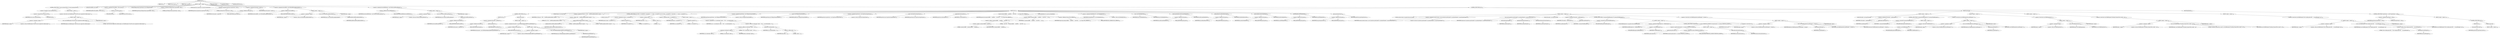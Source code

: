 digraph "parse" {  
"145" [label = <(METHOD,parse)<SUB>120</SUB>> ]
"4" [label = <(PARAM,this)<SUB>120</SUB>> ]
"146" [label = <(PARAM,Project project)<SUB>120</SUB>> ]
"147" [label = <(PARAM,Object source)<SUB>120</SUB>> ]
"148" [label = <(BLOCK,&lt;empty&gt;,&lt;empty&gt;)<SUB>120</SUB>> ]
"149" [label = <(CONTROL_STRUCTURE,if (!(source instanceof File)),if (!(source instanceof File)))<SUB>121</SUB>> ]
"150" [label = <(&lt;operator&gt;.logicalNot,!(source instanceof File))<SUB>121</SUB>> ]
"151" [label = <(&lt;operator&gt;.instanceOf,source instanceof File)<SUB>121</SUB>> ]
"152" [label = <(IDENTIFIER,source,source instanceof File)<SUB>121</SUB>> ]
"153" [label = <(TYPE_REF,File,File)<SUB>121</SUB>> ]
"154" [label = <(BLOCK,&lt;empty&gt;,&lt;empty&gt;)<SUB>121</SUB>> ]
"155" [label = <(&lt;operator&gt;.throw,throw new BuildException(&quot;Only File source supported by default plugin&quot;);)<SUB>122</SUB>> ]
"156" [label = <(BLOCK,&lt;empty&gt;,&lt;empty&gt;)<SUB>122</SUB>> ]
"157" [label = <(&lt;operator&gt;.assignment,&lt;empty&gt;)> ]
"158" [label = <(IDENTIFIER,$obj0,&lt;empty&gt;)> ]
"159" [label = <(&lt;operator&gt;.alloc,new BuildException(&quot;Only File source supported by default plugin&quot;))<SUB>122</SUB>> ]
"160" [label = <(&lt;init&gt;,new BuildException(&quot;Only File source supported by default plugin&quot;))<SUB>122</SUB>> ]
"161" [label = <(IDENTIFIER,$obj0,new BuildException(&quot;Only File source supported by default plugin&quot;))> ]
"162" [label = <(LITERAL,&quot;Only File source supported by default plugin&quot;,new BuildException(&quot;Only File source supported by default plugin&quot;))<SUB>122</SUB>> ]
"163" [label = <(IDENTIFIER,$obj0,&lt;empty&gt;)> ]
"164" [label = <(LOCAL,File buildFile: java.io.File)> ]
"165" [label = <(&lt;operator&gt;.assignment,File buildFile = (File) source)<SUB>124</SUB>> ]
"166" [label = <(IDENTIFIER,buildFile,File buildFile = (File) source)<SUB>124</SUB>> ]
"167" [label = <(&lt;operator&gt;.cast,(File) source)<SUB>124</SUB>> ]
"168" [label = <(TYPE_REF,File,File)<SUB>124</SUB>> ]
"169" [label = <(IDENTIFIER,source,(File) source)<SUB>124</SUB>> ]
"8" [label = <(LOCAL,FileInputStream inputStream: java.io.FileInputStream)> ]
"170" [label = <(&lt;operator&gt;.assignment,FileInputStream inputStream = null)<SUB>125</SUB>> ]
"171" [label = <(IDENTIFIER,inputStream,FileInputStream inputStream = null)<SUB>125</SUB>> ]
"172" [label = <(LITERAL,null,FileInputStream inputStream = null)<SUB>125</SUB>> ]
"10" [label = <(LOCAL,InputSource inputSource: org.xml.sax.InputSource)> ]
"173" [label = <(&lt;operator&gt;.assignment,InputSource inputSource = null)<SUB>126</SUB>> ]
"174" [label = <(IDENTIFIER,inputSource,InputSource inputSource = null)<SUB>126</SUB>> ]
"175" [label = <(LITERAL,null,InputSource inputSource = null)<SUB>126</SUB>> ]
"176" [label = <(&lt;operator&gt;.assignment,this.project = project)<SUB>128</SUB>> ]
"177" [label = <(&lt;operator&gt;.fieldAccess,this.project)<SUB>128</SUB>> ]
"3" [label = <(IDENTIFIER,this,this.project = project)<SUB>128</SUB>> ]
"178" [label = <(FIELD_IDENTIFIER,project,project)<SUB>128</SUB>> ]
"179" [label = <(IDENTIFIER,project,this.project = project)<SUB>128</SUB>> ]
"180" [label = <(&lt;operator&gt;.assignment,this.buildFile = new File(buildFile.getAbsolutePath()))<SUB>129</SUB>> ]
"181" [label = <(&lt;operator&gt;.fieldAccess,this.buildFile)<SUB>129</SUB>> ]
"5" [label = <(IDENTIFIER,this,this.buildFile = new File(buildFile.getAbsolutePath()))<SUB>129</SUB>> ]
"182" [label = <(FIELD_IDENTIFIER,buildFile,buildFile)<SUB>129</SUB>> ]
"183" [label = <(BLOCK,&lt;empty&gt;,&lt;empty&gt;)<SUB>129</SUB>> ]
"184" [label = <(&lt;operator&gt;.assignment,&lt;empty&gt;)> ]
"185" [label = <(IDENTIFIER,$obj1,&lt;empty&gt;)> ]
"186" [label = <(&lt;operator&gt;.alloc,new File(buildFile.getAbsolutePath()))<SUB>129</SUB>> ]
"187" [label = <(&lt;init&gt;,new File(buildFile.getAbsolutePath()))<SUB>129</SUB>> ]
"188" [label = <(IDENTIFIER,$obj1,new File(buildFile.getAbsolutePath()))> ]
"189" [label = <(getAbsolutePath,buildFile.getAbsolutePath())<SUB>129</SUB>> ]
"190" [label = <(IDENTIFIER,buildFile,buildFile.getAbsolutePath())<SUB>129</SUB>> ]
"191" [label = <(IDENTIFIER,$obj1,&lt;empty&gt;)> ]
"192" [label = <(&lt;operator&gt;.assignment,this.buildFileParent = new File(this.buildFile.getParent()))<SUB>130</SUB>> ]
"193" [label = <(&lt;operator&gt;.fieldAccess,this.buildFileParent)<SUB>130</SUB>> ]
"194" [label = <(IDENTIFIER,this,this.buildFileParent = new File(this.buildFile.getParent()))<SUB>130</SUB>> ]
"195" [label = <(FIELD_IDENTIFIER,buildFileParent,buildFileParent)<SUB>130</SUB>> ]
"196" [label = <(BLOCK,&lt;empty&gt;,&lt;empty&gt;)<SUB>130</SUB>> ]
"197" [label = <(&lt;operator&gt;.assignment,&lt;empty&gt;)> ]
"198" [label = <(IDENTIFIER,$obj2,&lt;empty&gt;)> ]
"199" [label = <(&lt;operator&gt;.alloc,new File(this.buildFile.getParent()))<SUB>130</SUB>> ]
"200" [label = <(&lt;init&gt;,new File(this.buildFile.getParent()))<SUB>130</SUB>> ]
"201" [label = <(IDENTIFIER,$obj2,new File(this.buildFile.getParent()))> ]
"202" [label = <(getParent,this.buildFile.getParent())<SUB>130</SUB>> ]
"203" [label = <(&lt;operator&gt;.fieldAccess,this.buildFile)<SUB>130</SUB>> ]
"6" [label = <(IDENTIFIER,this,this.buildFile.getParent())<SUB>130</SUB>> ]
"204" [label = <(FIELD_IDENTIFIER,buildFile,buildFile)<SUB>130</SUB>> ]
"205" [label = <(IDENTIFIER,$obj2,&lt;empty&gt;)> ]
"206" [label = <(CONTROL_STRUCTURE,try,try)<SUB>132</SUB>> ]
"207" [label = <(BLOCK,try,try)<SUB>132</SUB>> ]
"208" [label = <(CONTROL_STRUCTURE,try,try)<SUB>133</SUB>> ]
"209" [label = <(BLOCK,try,try)<SUB>133</SUB>> ]
"210" [label = <(&lt;operator&gt;.assignment,this.parser = getParser())<SUB>134</SUB>> ]
"211" [label = <(&lt;operator&gt;.fieldAccess,this.parser)<SUB>134</SUB>> ]
"212" [label = <(IDENTIFIER,this,this.parser = getParser())<SUB>134</SUB>> ]
"213" [label = <(FIELD_IDENTIFIER,parser,parser)<SUB>134</SUB>> ]
"214" [label = <(getParser,getParser())<SUB>134</SUB>> ]
"215" [label = <(IDENTIFIER,JAXPUtils,getParser())<SUB>134</SUB>> ]
"216" [label = <(BLOCK,catch,catch)> ]
"217" [label = <(BLOCK,&lt;empty&gt;,&lt;empty&gt;)<SUB>135</SUB>> ]
"218" [label = <(&lt;operator&gt;.assignment,this.parser = new XMLReaderAdapter(JAXPUtils.getXMLReader()))<SUB>136</SUB>> ]
"219" [label = <(&lt;operator&gt;.fieldAccess,this.parser)<SUB>136</SUB>> ]
"220" [label = <(IDENTIFIER,this,this.parser = new XMLReaderAdapter(JAXPUtils.getXMLReader()))<SUB>136</SUB>> ]
"221" [label = <(FIELD_IDENTIFIER,parser,parser)<SUB>136</SUB>> ]
"222" [label = <(BLOCK,&lt;empty&gt;,&lt;empty&gt;)<SUB>136</SUB>> ]
"223" [label = <(&lt;operator&gt;.assignment,&lt;empty&gt;)> ]
"224" [label = <(IDENTIFIER,$obj3,&lt;empty&gt;)> ]
"225" [label = <(&lt;operator&gt;.alloc,new XMLReaderAdapter(JAXPUtils.getXMLReader()))<SUB>136</SUB>> ]
"226" [label = <(&lt;init&gt;,new XMLReaderAdapter(JAXPUtils.getXMLReader()))<SUB>136</SUB>> ]
"227" [label = <(IDENTIFIER,$obj3,new XMLReaderAdapter(JAXPUtils.getXMLReader()))> ]
"228" [label = <(getXMLReader,getXMLReader())<SUB>136</SUB>> ]
"229" [label = <(IDENTIFIER,JAXPUtils,getXMLReader())<SUB>136</SUB>> ]
"230" [label = <(IDENTIFIER,$obj3,&lt;empty&gt;)> ]
"231" [label = <(LOCAL,String uri: java.lang.String)> ]
"232" [label = <(&lt;operator&gt;.assignment,String uri = &quot;file:&quot; + buildFile.getAbsolutePath().replace('\\', '/'))<SUB>140</SUB>> ]
"233" [label = <(IDENTIFIER,uri,String uri = &quot;file:&quot; + buildFile.getAbsolutePath().replace('\\', '/'))<SUB>140</SUB>> ]
"234" [label = <(&lt;operator&gt;.addition,&quot;file:&quot; + buildFile.getAbsolutePath().replace('\\', '/'))<SUB>140</SUB>> ]
"235" [label = <(LITERAL,&quot;file:&quot;,&quot;file:&quot; + buildFile.getAbsolutePath().replace('\\', '/'))<SUB>140</SUB>> ]
"236" [label = <(replace,buildFile.getAbsolutePath().replace('\\', '/'))<SUB>140</SUB>> ]
"237" [label = <(getAbsolutePath,buildFile.getAbsolutePath())<SUB>140</SUB>> ]
"238" [label = <(IDENTIFIER,buildFile,buildFile.getAbsolutePath())<SUB>140</SUB>> ]
"239" [label = <(LITERAL,'\\',buildFile.getAbsolutePath().replace('\\', '/'))<SUB>140</SUB>> ]
"240" [label = <(LITERAL,'/',buildFile.getAbsolutePath().replace('\\', '/'))<SUB>140</SUB>> ]
"241" [label = <(CONTROL_STRUCTURE,for (int index = uri.indexOf('#'); Some(index != -1); index = uri.indexOf('#')),for (int index = uri.indexOf('#'); Some(index != -1); index = uri.indexOf('#')))<SUB>141</SUB>> ]
"242" [label = <(LOCAL,int index: int)> ]
"243" [label = <(&lt;operator&gt;.assignment,int index = uri.indexOf('#'))<SUB>141</SUB>> ]
"244" [label = <(IDENTIFIER,index,int index = uri.indexOf('#'))<SUB>141</SUB>> ]
"245" [label = <(indexOf,uri.indexOf('#'))<SUB>141</SUB>> ]
"246" [label = <(IDENTIFIER,uri,uri.indexOf('#'))<SUB>141</SUB>> ]
"247" [label = <(LITERAL,'#',uri.indexOf('#'))<SUB>141</SUB>> ]
"248" [label = <(&lt;operator&gt;.notEquals,index != -1)<SUB>141</SUB>> ]
"249" [label = <(IDENTIFIER,index,index != -1)<SUB>141</SUB>> ]
"250" [label = <(&lt;operator&gt;.minus,-1)<SUB>141</SUB>> ]
"251" [label = <(LITERAL,1,-1)<SUB>141</SUB>> ]
"252" [label = <(&lt;operator&gt;.assignment,index = uri.indexOf('#'))<SUB>141</SUB>> ]
"253" [label = <(IDENTIFIER,index,index = uri.indexOf('#'))<SUB>141</SUB>> ]
"254" [label = <(indexOf,uri.indexOf('#'))<SUB>141</SUB>> ]
"255" [label = <(IDENTIFIER,uri,uri.indexOf('#'))<SUB>141</SUB>> ]
"256" [label = <(LITERAL,'#',uri.indexOf('#'))<SUB>141</SUB>> ]
"257" [label = <(BLOCK,&lt;empty&gt;,&lt;empty&gt;)<SUB>141</SUB>> ]
"258" [label = <(&lt;operator&gt;.assignment,uri = uri.substring(0, index) + &quot;%23&quot; + uri.substring(index + 1))<SUB>142</SUB>> ]
"259" [label = <(IDENTIFIER,uri,uri = uri.substring(0, index) + &quot;%23&quot; + uri.substring(index + 1))<SUB>142</SUB>> ]
"260" [label = <(&lt;operator&gt;.addition,uri.substring(0, index) + &quot;%23&quot; + uri.substring(index + 1))<SUB>142</SUB>> ]
"261" [label = <(&lt;operator&gt;.addition,uri.substring(0, index) + &quot;%23&quot;)<SUB>142</SUB>> ]
"262" [label = <(substring,uri.substring(0, index))<SUB>142</SUB>> ]
"263" [label = <(IDENTIFIER,uri,uri.substring(0, index))<SUB>142</SUB>> ]
"264" [label = <(LITERAL,0,uri.substring(0, index))<SUB>142</SUB>> ]
"265" [label = <(IDENTIFIER,index,uri.substring(0, index))<SUB>142</SUB>> ]
"266" [label = <(LITERAL,&quot;%23&quot;,uri.substring(0, index) + &quot;%23&quot;)<SUB>142</SUB>> ]
"267" [label = <(substring,uri.substring(index + 1))<SUB>142</SUB>> ]
"268" [label = <(IDENTIFIER,uri,uri.substring(index + 1))<SUB>142</SUB>> ]
"269" [label = <(&lt;operator&gt;.addition,index + 1)<SUB>142</SUB>> ]
"270" [label = <(IDENTIFIER,index,index + 1)<SUB>142</SUB>> ]
"271" [label = <(LITERAL,1,index + 1)<SUB>142</SUB>> ]
"272" [label = <(&lt;operator&gt;.assignment,inputStream = new FileInputStream(buildFile))<SUB>145</SUB>> ]
"273" [label = <(IDENTIFIER,inputStream,inputStream = new FileInputStream(buildFile))<SUB>145</SUB>> ]
"274" [label = <(&lt;operator&gt;.alloc,new FileInputStream(buildFile))<SUB>145</SUB>> ]
"275" [label = <(&lt;init&gt;,new FileInputStream(buildFile))<SUB>145</SUB>> ]
"7" [label = <(IDENTIFIER,inputStream,new FileInputStream(buildFile))<SUB>145</SUB>> ]
"276" [label = <(IDENTIFIER,buildFile,new FileInputStream(buildFile))<SUB>145</SUB>> ]
"277" [label = <(&lt;operator&gt;.assignment,inputSource = new InputSource(inputStream))<SUB>146</SUB>> ]
"278" [label = <(IDENTIFIER,inputSource,inputSource = new InputSource(inputStream))<SUB>146</SUB>> ]
"279" [label = <(&lt;operator&gt;.alloc,new InputSource(inputStream))<SUB>146</SUB>> ]
"280" [label = <(&lt;init&gt;,new InputSource(inputStream))<SUB>146</SUB>> ]
"9" [label = <(IDENTIFIER,inputSource,new InputSource(inputStream))<SUB>146</SUB>> ]
"281" [label = <(IDENTIFIER,inputStream,new InputSource(inputStream))<SUB>146</SUB>> ]
"282" [label = <(setSystemId,setSystemId(uri))<SUB>147</SUB>> ]
"283" [label = <(IDENTIFIER,inputSource,setSystemId(uri))<SUB>147</SUB>> ]
"284" [label = <(IDENTIFIER,uri,setSystemId(uri))<SUB>147</SUB>> ]
"285" [label = <(log,log(&quot;parsing buildfile &quot; + buildFile + &quot; with URI = &quot; + uri, Project.MSG_VERBOSE))<SUB>148</SUB>> ]
"286" [label = <(IDENTIFIER,project,log(&quot;parsing buildfile &quot; + buildFile + &quot; with URI = &quot; + uri, Project.MSG_VERBOSE))<SUB>148</SUB>> ]
"287" [label = <(&lt;operator&gt;.addition,&quot;parsing buildfile &quot; + buildFile + &quot; with URI = &quot; + uri)<SUB>148</SUB>> ]
"288" [label = <(&lt;operator&gt;.addition,&quot;parsing buildfile &quot; + buildFile + &quot; with URI = &quot;)<SUB>148</SUB>> ]
"289" [label = <(&lt;operator&gt;.addition,&quot;parsing buildfile &quot; + buildFile)<SUB>148</SUB>> ]
"290" [label = <(LITERAL,&quot;parsing buildfile &quot;,&quot;parsing buildfile &quot; + buildFile)<SUB>148</SUB>> ]
"291" [label = <(IDENTIFIER,buildFile,&quot;parsing buildfile &quot; + buildFile)<SUB>148</SUB>> ]
"292" [label = <(LITERAL,&quot; with URI = &quot;,&quot;parsing buildfile &quot; + buildFile + &quot; with URI = &quot;)<SUB>148</SUB>> ]
"293" [label = <(IDENTIFIER,uri,&quot;parsing buildfile &quot; + buildFile + &quot; with URI = &quot; + uri)<SUB>149</SUB>> ]
"294" [label = <(&lt;operator&gt;.fieldAccess,Project.MSG_VERBOSE)<SUB>149</SUB>> ]
"295" [label = <(IDENTIFIER,Project,log(&quot;parsing buildfile &quot; + buildFile + &quot; with URI = &quot; + uri, Project.MSG_VERBOSE))<SUB>149</SUB>> ]
"296" [label = <(FIELD_IDENTIFIER,MSG_VERBOSE,MSG_VERBOSE)<SUB>149</SUB>> ]
"13" [label = <(LOCAL,HandlerBase hb: org.xml.sax.HandlerBase)> ]
"297" [label = <(&lt;operator&gt;.assignment,HandlerBase hb = new RootHandler(this))<SUB>150</SUB>> ]
"298" [label = <(IDENTIFIER,hb,HandlerBase hb = new RootHandler(this))<SUB>150</SUB>> ]
"299" [label = <(&lt;operator&gt;.alloc,new RootHandler(this))<SUB>150</SUB>> ]
"300" [label = <(&lt;init&gt;,new RootHandler(this))<SUB>150</SUB>> ]
"12" [label = <(IDENTIFIER,hb,new RootHandler(this))<SUB>150</SUB>> ]
"11" [label = <(IDENTIFIER,this,new RootHandler(this))<SUB>150</SUB>> ]
"301" [label = <(setDocumentHandler,setDocumentHandler(hb))<SUB>151</SUB>> ]
"302" [label = <(&lt;operator&gt;.fieldAccess,this.parser)<SUB>151</SUB>> ]
"303" [label = <(IDENTIFIER,this,setDocumentHandler(hb))<SUB>151</SUB>> ]
"304" [label = <(FIELD_IDENTIFIER,parser,parser)<SUB>151</SUB>> ]
"305" [label = <(IDENTIFIER,hb,setDocumentHandler(hb))<SUB>151</SUB>> ]
"306" [label = <(setEntityResolver,setEntityResolver(hb))<SUB>152</SUB>> ]
"307" [label = <(&lt;operator&gt;.fieldAccess,this.parser)<SUB>152</SUB>> ]
"308" [label = <(IDENTIFIER,this,setEntityResolver(hb))<SUB>152</SUB>> ]
"309" [label = <(FIELD_IDENTIFIER,parser,parser)<SUB>152</SUB>> ]
"310" [label = <(IDENTIFIER,hb,setEntityResolver(hb))<SUB>152</SUB>> ]
"311" [label = <(setErrorHandler,setErrorHandler(hb))<SUB>153</SUB>> ]
"312" [label = <(&lt;operator&gt;.fieldAccess,this.parser)<SUB>153</SUB>> ]
"313" [label = <(IDENTIFIER,this,setErrorHandler(hb))<SUB>153</SUB>> ]
"314" [label = <(FIELD_IDENTIFIER,parser,parser)<SUB>153</SUB>> ]
"315" [label = <(IDENTIFIER,hb,setErrorHandler(hb))<SUB>153</SUB>> ]
"316" [label = <(setDTDHandler,setDTDHandler(hb))<SUB>154</SUB>> ]
"317" [label = <(&lt;operator&gt;.fieldAccess,this.parser)<SUB>154</SUB>> ]
"318" [label = <(IDENTIFIER,this,setDTDHandler(hb))<SUB>154</SUB>> ]
"319" [label = <(FIELD_IDENTIFIER,parser,parser)<SUB>154</SUB>> ]
"320" [label = <(IDENTIFIER,hb,setDTDHandler(hb))<SUB>154</SUB>> ]
"321" [label = <(parse,parse(inputSource))<SUB>155</SUB>> ]
"322" [label = <(&lt;operator&gt;.fieldAccess,this.parser)<SUB>155</SUB>> ]
"323" [label = <(IDENTIFIER,this,parse(inputSource))<SUB>155</SUB>> ]
"324" [label = <(FIELD_IDENTIFIER,parser,parser)<SUB>155</SUB>> ]
"325" [label = <(IDENTIFIER,inputSource,parse(inputSource))<SUB>155</SUB>> ]
"326" [label = <(BLOCK,catch,catch)> ]
"327" [label = <(BLOCK,&lt;empty&gt;,&lt;empty&gt;)<SUB>156</SUB>> ]
"15" [label = <(LOCAL,Location location: org.apache.tools.ant.Location)> ]
"328" [label = <(&lt;operator&gt;.assignment,Location location = new Location(exc.getSystemId(), exc.getLineNumber(), exc.getColumnNumber()))<SUB>157</SUB>> ]
"329" [label = <(IDENTIFIER,location,Location location = new Location(exc.getSystemId(), exc.getLineNumber(), exc.getColumnNumber()))<SUB>157</SUB>> ]
"330" [label = <(&lt;operator&gt;.alloc,new Location(exc.getSystemId(), exc.getLineNumber(), exc.getColumnNumber()))<SUB>158</SUB>> ]
"331" [label = <(&lt;init&gt;,new Location(exc.getSystemId(), exc.getLineNumber(), exc.getColumnNumber()))<SUB>158</SUB>> ]
"14" [label = <(IDENTIFIER,location,new Location(exc.getSystemId(), exc.getLineNumber(), exc.getColumnNumber()))<SUB>157</SUB>> ]
"332" [label = <(getSystemId,getSystemId())<SUB>158</SUB>> ]
"333" [label = <(IDENTIFIER,exc,getSystemId())<SUB>158</SUB>> ]
"334" [label = <(getLineNumber,getLineNumber())<SUB>158</SUB>> ]
"335" [label = <(IDENTIFIER,exc,getLineNumber())<SUB>158</SUB>> ]
"336" [label = <(getColumnNumber,getColumnNumber())<SUB>159</SUB>> ]
"337" [label = <(IDENTIFIER,exc,getColumnNumber())<SUB>159</SUB>> ]
"338" [label = <(LOCAL,Throwable t: java.lang.Throwable)> ]
"339" [label = <(&lt;operator&gt;.assignment,Throwable t = getException())<SUB>161</SUB>> ]
"340" [label = <(IDENTIFIER,t,Throwable t = getException())<SUB>161</SUB>> ]
"341" [label = <(getException,getException())<SUB>161</SUB>> ]
"342" [label = <(IDENTIFIER,exc,getException())<SUB>161</SUB>> ]
"343" [label = <(CONTROL_STRUCTURE,if (t instanceof BuildException),if (t instanceof BuildException))<SUB>162</SUB>> ]
"344" [label = <(&lt;operator&gt;.instanceOf,t instanceof BuildException)<SUB>162</SUB>> ]
"345" [label = <(IDENTIFIER,t,t instanceof BuildException)<SUB>162</SUB>> ]
"346" [label = <(TYPE_REF,BuildException,BuildException)<SUB>162</SUB>> ]
"347" [label = <(BLOCK,&lt;empty&gt;,&lt;empty&gt;)<SUB>162</SUB>> ]
"348" [label = <(LOCAL,BuildException be: org.apache.tools.ant.BuildException)> ]
"349" [label = <(&lt;operator&gt;.assignment,BuildException be = (BuildException) t)<SUB>163</SUB>> ]
"350" [label = <(IDENTIFIER,be,BuildException be = (BuildException) t)<SUB>163</SUB>> ]
"351" [label = <(&lt;operator&gt;.cast,(BuildException) t)<SUB>163</SUB>> ]
"352" [label = <(TYPE_REF,BuildException,BuildException)<SUB>163</SUB>> ]
"353" [label = <(IDENTIFIER,t,(BuildException) t)<SUB>163</SUB>> ]
"354" [label = <(CONTROL_STRUCTURE,if (be.getLocation() == Location.UNKNOWN_LOCATION),if (be.getLocation() == Location.UNKNOWN_LOCATION))<SUB>164</SUB>> ]
"355" [label = <(&lt;operator&gt;.equals,be.getLocation() == Location.UNKNOWN_LOCATION)<SUB>164</SUB>> ]
"356" [label = <(getLocation,getLocation())<SUB>164</SUB>> ]
"357" [label = <(IDENTIFIER,be,getLocation())<SUB>164</SUB>> ]
"358" [label = <(&lt;operator&gt;.fieldAccess,Location.UNKNOWN_LOCATION)<SUB>164</SUB>> ]
"359" [label = <(IDENTIFIER,Location,be.getLocation() == Location.UNKNOWN_LOCATION)<SUB>164</SUB>> ]
"360" [label = <(FIELD_IDENTIFIER,UNKNOWN_LOCATION,UNKNOWN_LOCATION)<SUB>164</SUB>> ]
"361" [label = <(BLOCK,&lt;empty&gt;,&lt;empty&gt;)<SUB>164</SUB>> ]
"362" [label = <(setLocation,setLocation(location))<SUB>165</SUB>> ]
"363" [label = <(IDENTIFIER,be,setLocation(location))<SUB>165</SUB>> ]
"364" [label = <(IDENTIFIER,location,setLocation(location))<SUB>165</SUB>> ]
"365" [label = <(&lt;operator&gt;.throw,throw be;)<SUB>167</SUB>> ]
"366" [label = <(IDENTIFIER,be,throw be;)<SUB>167</SUB>> ]
"367" [label = <(&lt;operator&gt;.throw,throw new BuildException(exc.getMessage(), t, location);)<SUB>170</SUB>> ]
"368" [label = <(BLOCK,&lt;empty&gt;,&lt;empty&gt;)<SUB>170</SUB>> ]
"369" [label = <(&lt;operator&gt;.assignment,&lt;empty&gt;)> ]
"370" [label = <(IDENTIFIER,$obj8,&lt;empty&gt;)> ]
"371" [label = <(&lt;operator&gt;.alloc,new BuildException(exc.getMessage(), t, location))<SUB>170</SUB>> ]
"372" [label = <(&lt;init&gt;,new BuildException(exc.getMessage(), t, location))<SUB>170</SUB>> ]
"373" [label = <(IDENTIFIER,$obj8,new BuildException(exc.getMessage(), t, location))> ]
"374" [label = <(getMessage,getMessage())<SUB>170</SUB>> ]
"375" [label = <(IDENTIFIER,exc,getMessage())<SUB>170</SUB>> ]
"376" [label = <(IDENTIFIER,t,new BuildException(exc.getMessage(), t, location))<SUB>170</SUB>> ]
"377" [label = <(IDENTIFIER,location,new BuildException(exc.getMessage(), t, location))<SUB>170</SUB>> ]
"378" [label = <(IDENTIFIER,$obj8,&lt;empty&gt;)> ]
"379" [label = <(BLOCK,&lt;empty&gt;,&lt;empty&gt;)<SUB>171</SUB>> ]
"380" [label = <(LOCAL,Throwable t: java.lang.Throwable)> ]
"381" [label = <(&lt;operator&gt;.assignment,Throwable t = getException())<SUB>172</SUB>> ]
"382" [label = <(IDENTIFIER,t,Throwable t = getException())<SUB>172</SUB>> ]
"383" [label = <(getException,getException())<SUB>172</SUB>> ]
"384" [label = <(IDENTIFIER,exc,getException())<SUB>172</SUB>> ]
"385" [label = <(CONTROL_STRUCTURE,if (t instanceof BuildException),if (t instanceof BuildException))<SUB>173</SUB>> ]
"386" [label = <(&lt;operator&gt;.instanceOf,t instanceof BuildException)<SUB>173</SUB>> ]
"387" [label = <(IDENTIFIER,t,t instanceof BuildException)<SUB>173</SUB>> ]
"388" [label = <(TYPE_REF,BuildException,BuildException)<SUB>173</SUB>> ]
"389" [label = <(BLOCK,&lt;empty&gt;,&lt;empty&gt;)<SUB>173</SUB>> ]
"390" [label = <(&lt;operator&gt;.throw,throw (BuildException) t;)<SUB>174</SUB>> ]
"391" [label = <(&lt;operator&gt;.cast,(BuildException) t)<SUB>174</SUB>> ]
"392" [label = <(TYPE_REF,BuildException,BuildException)<SUB>174</SUB>> ]
"393" [label = <(IDENTIFIER,t,(BuildException) t)<SUB>174</SUB>> ]
"394" [label = <(&lt;operator&gt;.throw,throw new BuildException(exc.getMessage(), t);)<SUB>176</SUB>> ]
"395" [label = <(BLOCK,&lt;empty&gt;,&lt;empty&gt;)<SUB>176</SUB>> ]
"396" [label = <(&lt;operator&gt;.assignment,&lt;empty&gt;)> ]
"397" [label = <(IDENTIFIER,$obj9,&lt;empty&gt;)> ]
"398" [label = <(&lt;operator&gt;.alloc,new BuildException(exc.getMessage(), t))<SUB>176</SUB>> ]
"399" [label = <(&lt;init&gt;,new BuildException(exc.getMessage(), t))<SUB>176</SUB>> ]
"400" [label = <(IDENTIFIER,$obj9,new BuildException(exc.getMessage(), t))> ]
"401" [label = <(getMessage,getMessage())<SUB>176</SUB>> ]
"402" [label = <(IDENTIFIER,exc,getMessage())<SUB>176</SUB>> ]
"403" [label = <(IDENTIFIER,t,new BuildException(exc.getMessage(), t))<SUB>176</SUB>> ]
"404" [label = <(IDENTIFIER,$obj9,&lt;empty&gt;)> ]
"405" [label = <(BLOCK,&lt;empty&gt;,&lt;empty&gt;)<SUB>177</SUB>> ]
"406" [label = <(&lt;operator&gt;.throw,throw new BuildException(exc);)<SUB>178</SUB>> ]
"407" [label = <(BLOCK,&lt;empty&gt;,&lt;empty&gt;)<SUB>178</SUB>> ]
"408" [label = <(&lt;operator&gt;.assignment,&lt;empty&gt;)> ]
"409" [label = <(IDENTIFIER,$obj10,&lt;empty&gt;)> ]
"410" [label = <(&lt;operator&gt;.alloc,new BuildException(exc))<SUB>178</SUB>> ]
"411" [label = <(&lt;init&gt;,new BuildException(exc))<SUB>178</SUB>> ]
"412" [label = <(IDENTIFIER,$obj10,new BuildException(exc))> ]
"413" [label = <(IDENTIFIER,exc,new BuildException(exc))<SUB>178</SUB>> ]
"414" [label = <(IDENTIFIER,$obj10,&lt;empty&gt;)> ]
"415" [label = <(BLOCK,&lt;empty&gt;,&lt;empty&gt;)<SUB>179</SUB>> ]
"416" [label = <(&lt;operator&gt;.throw,throw new BuildException(&quot;Encoding of project file is invalid.&quot;, exc);)<SUB>180</SUB>> ]
"417" [label = <(BLOCK,&lt;empty&gt;,&lt;empty&gt;)<SUB>180</SUB>> ]
"418" [label = <(&lt;operator&gt;.assignment,&lt;empty&gt;)> ]
"419" [label = <(IDENTIFIER,$obj11,&lt;empty&gt;)> ]
"420" [label = <(&lt;operator&gt;.alloc,new BuildException(&quot;Encoding of project file is invalid.&quot;, exc))<SUB>180</SUB>> ]
"421" [label = <(&lt;init&gt;,new BuildException(&quot;Encoding of project file is invalid.&quot;, exc))<SUB>180</SUB>> ]
"422" [label = <(IDENTIFIER,$obj11,new BuildException(&quot;Encoding of project file is invalid.&quot;, exc))> ]
"423" [label = <(LITERAL,&quot;Encoding of project file is invalid.&quot;,new BuildException(&quot;Encoding of project file is invalid.&quot;, exc))<SUB>180</SUB>> ]
"424" [label = <(IDENTIFIER,exc,new BuildException(&quot;Encoding of project file is invalid.&quot;, exc))<SUB>181</SUB>> ]
"425" [label = <(IDENTIFIER,$obj11,&lt;empty&gt;)> ]
"426" [label = <(BLOCK,&lt;empty&gt;,&lt;empty&gt;)<SUB>182</SUB>> ]
"427" [label = <(&lt;operator&gt;.throw,throw new BuildException(&quot;Error reading project file: &quot; + exc.getMessage(), exc);)<SUB>183</SUB>> ]
"428" [label = <(BLOCK,&lt;empty&gt;,&lt;empty&gt;)<SUB>183</SUB>> ]
"429" [label = <(&lt;operator&gt;.assignment,&lt;empty&gt;)> ]
"430" [label = <(IDENTIFIER,$obj12,&lt;empty&gt;)> ]
"431" [label = <(&lt;operator&gt;.alloc,new BuildException(&quot;Error reading project file: &quot; + exc.getMessage(), exc))<SUB>183</SUB>> ]
"432" [label = <(&lt;init&gt;,new BuildException(&quot;Error reading project file: &quot; + exc.getMessage(), exc))<SUB>183</SUB>> ]
"433" [label = <(IDENTIFIER,$obj12,new BuildException(&quot;Error reading project file: &quot; + exc.getMessage(), exc))> ]
"434" [label = <(&lt;operator&gt;.addition,&quot;Error reading project file: &quot; + exc.getMessage())<SUB>183</SUB>> ]
"435" [label = <(LITERAL,&quot;Error reading project file: &quot;,&quot;Error reading project file: &quot; + exc.getMessage())<SUB>183</SUB>> ]
"436" [label = <(getMessage,exc.getMessage())<SUB>184</SUB>> ]
"437" [label = <(IDENTIFIER,exc,exc.getMessage())<SUB>184</SUB>> ]
"438" [label = <(IDENTIFIER,exc,new BuildException(&quot;Error reading project file: &quot; + exc.getMessage(), exc))<SUB>184</SUB>> ]
"439" [label = <(IDENTIFIER,$obj12,&lt;empty&gt;)> ]
"440" [label = <(BLOCK,finally,finally)<SUB>185</SUB>> ]
"441" [label = <(CONTROL_STRUCTURE,if (inputStream != null),if (inputStream != null))<SUB>186</SUB>> ]
"442" [label = <(&lt;operator&gt;.notEquals,inputStream != null)<SUB>186</SUB>> ]
"443" [label = <(IDENTIFIER,inputStream,inputStream != null)<SUB>186</SUB>> ]
"444" [label = <(LITERAL,null,inputStream != null)<SUB>186</SUB>> ]
"445" [label = <(BLOCK,&lt;empty&gt;,&lt;empty&gt;)<SUB>186</SUB>> ]
"446" [label = <(CONTROL_STRUCTURE,try,try)<SUB>187</SUB>> ]
"447" [label = <(BLOCK,try,try)<SUB>187</SUB>> ]
"448" [label = <(close,inputStream.close())<SUB>188</SUB>> ]
"449" [label = <(IDENTIFIER,inputStream,inputStream.close())<SUB>188</SUB>> ]
"450" [label = <(BLOCK,catch,catch)> ]
"451" [label = <(BLOCK,&lt;empty&gt;,&lt;empty&gt;)<SUB>189</SUB>> ]
"452" [label = <(MODIFIER,PUBLIC)> ]
"453" [label = <(MODIFIER,VIRTUAL)> ]
"454" [label = <(METHOD_RETURN,void)<SUB>120</SUB>> ]
  "145" -> "4" 
  "145" -> "146" 
  "145" -> "147" 
  "145" -> "148" 
  "145" -> "452" 
  "145" -> "453" 
  "145" -> "454" 
  "148" -> "149" 
  "148" -> "164" 
  "148" -> "165" 
  "148" -> "8" 
  "148" -> "170" 
  "148" -> "10" 
  "148" -> "173" 
  "148" -> "176" 
  "148" -> "180" 
  "148" -> "192" 
  "148" -> "206" 
  "149" -> "150" 
  "149" -> "154" 
  "150" -> "151" 
  "151" -> "152" 
  "151" -> "153" 
  "154" -> "155" 
  "155" -> "156" 
  "156" -> "157" 
  "156" -> "160" 
  "156" -> "163" 
  "157" -> "158" 
  "157" -> "159" 
  "160" -> "161" 
  "160" -> "162" 
  "165" -> "166" 
  "165" -> "167" 
  "167" -> "168" 
  "167" -> "169" 
  "170" -> "171" 
  "170" -> "172" 
  "173" -> "174" 
  "173" -> "175" 
  "176" -> "177" 
  "176" -> "179" 
  "177" -> "3" 
  "177" -> "178" 
  "180" -> "181" 
  "180" -> "183" 
  "181" -> "5" 
  "181" -> "182" 
  "183" -> "184" 
  "183" -> "187" 
  "183" -> "191" 
  "184" -> "185" 
  "184" -> "186" 
  "187" -> "188" 
  "187" -> "189" 
  "189" -> "190" 
  "192" -> "193" 
  "192" -> "196" 
  "193" -> "194" 
  "193" -> "195" 
  "196" -> "197" 
  "196" -> "200" 
  "196" -> "205" 
  "197" -> "198" 
  "197" -> "199" 
  "200" -> "201" 
  "200" -> "202" 
  "202" -> "203" 
  "203" -> "6" 
  "203" -> "204" 
  "206" -> "207" 
  "206" -> "326" 
  "206" -> "440" 
  "207" -> "208" 
  "207" -> "231" 
  "207" -> "232" 
  "207" -> "241" 
  "207" -> "272" 
  "207" -> "275" 
  "207" -> "277" 
  "207" -> "280" 
  "207" -> "282" 
  "207" -> "285" 
  "207" -> "13" 
  "207" -> "297" 
  "207" -> "300" 
  "207" -> "301" 
  "207" -> "306" 
  "207" -> "311" 
  "207" -> "316" 
  "207" -> "321" 
  "208" -> "209" 
  "208" -> "216" 
  "209" -> "210" 
  "210" -> "211" 
  "210" -> "214" 
  "211" -> "212" 
  "211" -> "213" 
  "214" -> "215" 
  "216" -> "217" 
  "217" -> "218" 
  "218" -> "219" 
  "218" -> "222" 
  "219" -> "220" 
  "219" -> "221" 
  "222" -> "223" 
  "222" -> "226" 
  "222" -> "230" 
  "223" -> "224" 
  "223" -> "225" 
  "226" -> "227" 
  "226" -> "228" 
  "228" -> "229" 
  "232" -> "233" 
  "232" -> "234" 
  "234" -> "235" 
  "234" -> "236" 
  "236" -> "237" 
  "236" -> "239" 
  "236" -> "240" 
  "237" -> "238" 
  "241" -> "242" 
  "241" -> "243" 
  "241" -> "248" 
  "241" -> "252" 
  "241" -> "257" 
  "243" -> "244" 
  "243" -> "245" 
  "245" -> "246" 
  "245" -> "247" 
  "248" -> "249" 
  "248" -> "250" 
  "250" -> "251" 
  "252" -> "253" 
  "252" -> "254" 
  "254" -> "255" 
  "254" -> "256" 
  "257" -> "258" 
  "258" -> "259" 
  "258" -> "260" 
  "260" -> "261" 
  "260" -> "267" 
  "261" -> "262" 
  "261" -> "266" 
  "262" -> "263" 
  "262" -> "264" 
  "262" -> "265" 
  "267" -> "268" 
  "267" -> "269" 
  "269" -> "270" 
  "269" -> "271" 
  "272" -> "273" 
  "272" -> "274" 
  "275" -> "7" 
  "275" -> "276" 
  "277" -> "278" 
  "277" -> "279" 
  "280" -> "9" 
  "280" -> "281" 
  "282" -> "283" 
  "282" -> "284" 
  "285" -> "286" 
  "285" -> "287" 
  "285" -> "294" 
  "287" -> "288" 
  "287" -> "293" 
  "288" -> "289" 
  "288" -> "292" 
  "289" -> "290" 
  "289" -> "291" 
  "294" -> "295" 
  "294" -> "296" 
  "297" -> "298" 
  "297" -> "299" 
  "300" -> "12" 
  "300" -> "11" 
  "301" -> "302" 
  "301" -> "305" 
  "302" -> "303" 
  "302" -> "304" 
  "306" -> "307" 
  "306" -> "310" 
  "307" -> "308" 
  "307" -> "309" 
  "311" -> "312" 
  "311" -> "315" 
  "312" -> "313" 
  "312" -> "314" 
  "316" -> "317" 
  "316" -> "320" 
  "317" -> "318" 
  "317" -> "319" 
  "321" -> "322" 
  "321" -> "325" 
  "322" -> "323" 
  "322" -> "324" 
  "326" -> "327" 
  "326" -> "379" 
  "326" -> "405" 
  "326" -> "415" 
  "326" -> "426" 
  "327" -> "15" 
  "327" -> "328" 
  "327" -> "331" 
  "327" -> "338" 
  "327" -> "339" 
  "327" -> "343" 
  "327" -> "367" 
  "328" -> "329" 
  "328" -> "330" 
  "331" -> "14" 
  "331" -> "332" 
  "331" -> "334" 
  "331" -> "336" 
  "332" -> "333" 
  "334" -> "335" 
  "336" -> "337" 
  "339" -> "340" 
  "339" -> "341" 
  "341" -> "342" 
  "343" -> "344" 
  "343" -> "347" 
  "344" -> "345" 
  "344" -> "346" 
  "347" -> "348" 
  "347" -> "349" 
  "347" -> "354" 
  "347" -> "365" 
  "349" -> "350" 
  "349" -> "351" 
  "351" -> "352" 
  "351" -> "353" 
  "354" -> "355" 
  "354" -> "361" 
  "355" -> "356" 
  "355" -> "358" 
  "356" -> "357" 
  "358" -> "359" 
  "358" -> "360" 
  "361" -> "362" 
  "362" -> "363" 
  "362" -> "364" 
  "365" -> "366" 
  "367" -> "368" 
  "368" -> "369" 
  "368" -> "372" 
  "368" -> "378" 
  "369" -> "370" 
  "369" -> "371" 
  "372" -> "373" 
  "372" -> "374" 
  "372" -> "376" 
  "372" -> "377" 
  "374" -> "375" 
  "379" -> "380" 
  "379" -> "381" 
  "379" -> "385" 
  "379" -> "394" 
  "381" -> "382" 
  "381" -> "383" 
  "383" -> "384" 
  "385" -> "386" 
  "385" -> "389" 
  "386" -> "387" 
  "386" -> "388" 
  "389" -> "390" 
  "390" -> "391" 
  "391" -> "392" 
  "391" -> "393" 
  "394" -> "395" 
  "395" -> "396" 
  "395" -> "399" 
  "395" -> "404" 
  "396" -> "397" 
  "396" -> "398" 
  "399" -> "400" 
  "399" -> "401" 
  "399" -> "403" 
  "401" -> "402" 
  "405" -> "406" 
  "406" -> "407" 
  "407" -> "408" 
  "407" -> "411" 
  "407" -> "414" 
  "408" -> "409" 
  "408" -> "410" 
  "411" -> "412" 
  "411" -> "413" 
  "415" -> "416" 
  "416" -> "417" 
  "417" -> "418" 
  "417" -> "421" 
  "417" -> "425" 
  "418" -> "419" 
  "418" -> "420" 
  "421" -> "422" 
  "421" -> "423" 
  "421" -> "424" 
  "426" -> "427" 
  "427" -> "428" 
  "428" -> "429" 
  "428" -> "432" 
  "428" -> "439" 
  "429" -> "430" 
  "429" -> "431" 
  "432" -> "433" 
  "432" -> "434" 
  "432" -> "438" 
  "434" -> "435" 
  "434" -> "436" 
  "436" -> "437" 
  "440" -> "441" 
  "441" -> "442" 
  "441" -> "445" 
  "442" -> "443" 
  "442" -> "444" 
  "445" -> "446" 
  "446" -> "447" 
  "446" -> "450" 
  "447" -> "448" 
  "448" -> "449" 
  "450" -> "451" 
}
